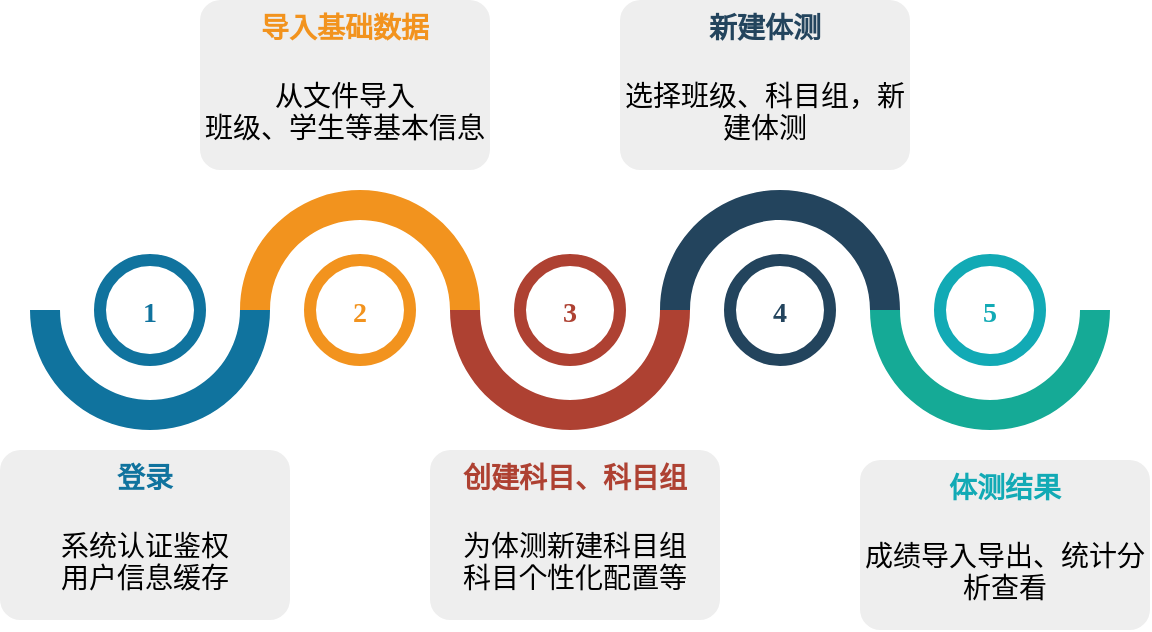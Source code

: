 <mxfile version="18.0.6" type="device"><diagram id="HtNgnvHTvsm9xWHt5Y1t" name="第 1 页"><mxGraphModel dx="520" dy="844" grid="1" gridSize="10" guides="1" tooltips="1" connect="1" arrows="1" fold="1" page="1" pageScale="1" pageWidth="827" pageHeight="1169" math="0" shadow="0"><root><mxCell id="0"/><mxCell id="1" parent="0"/><mxCell id="hzzU8huH-xrGyVD0dxtj-6" value="&lt;font style=&quot;font-size: 14px;&quot;&gt;&lt;font color=&quot;#10739e&quot; style=&quot;font-size: 14px;&quot;&gt;&lt;b style=&quot;font-size: 14px;&quot;&gt;登录&lt;br style=&quot;font-size: 14px;&quot;&gt;&lt;/b&gt;&lt;/font&gt;&lt;span style=&quot;font-size: 14px;&quot;&gt;&lt;br style=&quot;font-size: 14px;&quot;&gt;&lt;/span&gt;系统认证鉴权&lt;br style=&quot;font-size: 14px;&quot;&gt;用户信息缓存&lt;br style=&quot;font-size: 14px;&quot;&gt;&lt;/font&gt;" style="rounded=1;strokeColor=none;fillColor=#EEEEEE;align=center;arcSize=12;verticalAlign=top;whiteSpace=wrap;html=1;fontSize=14;fontFamily=宋体;" parent="1" vertex="1"><mxGeometry x="910" y="395" width="145" height="85" as="geometry"/></mxCell><mxCell id="hzzU8huH-xrGyVD0dxtj-7" value="&lt;font style=&quot;font-size: 14px;&quot;&gt;&lt;font color=&quot;#f2931e&quot; style=&quot;font-size: 14px;&quot;&gt;&lt;b style=&quot;font-size: 14px;&quot;&gt;导入基础数据&lt;br&gt;&lt;/b&gt;&lt;/font&gt;&lt;br style=&quot;font-size: 14px;&quot;&gt;&lt;span style=&quot;font-size: 14px;&quot;&gt;从文件导入&lt;br style=&quot;font-size: 14px;&quot;&gt;班级、学生等基本信息&lt;/span&gt;&lt;br style=&quot;font-size: 14px;&quot;&gt;&lt;/font&gt;" style="rounded=1;strokeColor=none;fillColor=#EEEEEE;align=center;arcSize=12;verticalAlign=top;whiteSpace=wrap;html=1;fontSize=14;fontFamily=宋体;" parent="1" vertex="1"><mxGeometry x="1010" y="170" width="145" height="85" as="geometry"/></mxCell><mxCell id="hzzU8huH-xrGyVD0dxtj-8" value="&lt;font style=&quot;font-size: 14px;&quot;&gt;&lt;font color=&quot;#ae4132&quot; style=&quot;font-size: 14px;&quot;&gt;&lt;b style=&quot;font-size: 14px;&quot;&gt;创建科目、科目组&lt;/b&gt;&lt;/font&gt;&lt;br style=&quot;font-size: 14px;&quot;&gt;&lt;br style=&quot;font-size: 14px;&quot;&gt;&lt;span style=&quot;font-size: 14px;&quot;&gt;为体测新建科目组&lt;br style=&quot;font-size: 14px;&quot;&gt;科目个性化配置等&lt;/span&gt;&lt;br style=&quot;font-size: 14px;&quot;&gt;&lt;/font&gt;" style="rounded=1;strokeColor=none;fillColor=#EEEEEE;align=center;arcSize=12;verticalAlign=top;whiteSpace=wrap;html=1;fontSize=14;fontFamily=宋体;" parent="1" vertex="1"><mxGeometry x="1125" y="395" width="145" height="85" as="geometry"/></mxCell><mxCell id="hzzU8huH-xrGyVD0dxtj-9" value="&lt;font style=&quot;font-size: 14px;&quot;&gt;&lt;font color=&quot;#23445d&quot; style=&quot;font-size: 14px;&quot;&gt;&lt;b style=&quot;font-size: 14px;&quot;&gt;新建体测&lt;br style=&quot;font-size: 14px;&quot;&gt;&lt;/b&gt;&lt;/font&gt;&lt;span style=&quot;font-size: 14px;&quot;&gt;&lt;br style=&quot;font-size: 14px;&quot;&gt;选择班级、科目组，新建体测&lt;/span&gt;&lt;br style=&quot;font-size: 14px;&quot;&gt;&lt;/font&gt;" style="rounded=1;strokeColor=none;fillColor=#EEEEEE;align=center;arcSize=12;verticalAlign=top;whiteSpace=wrap;html=1;fontSize=14;fontFamily=宋体;" parent="1" vertex="1"><mxGeometry x="1220" y="170" width="145" height="85" as="geometry"/></mxCell><mxCell id="hzzU8huH-xrGyVD0dxtj-10" value="&lt;font style=&quot;font-size: 14px;&quot;&gt;&lt;font color=&quot;#12aab5&quot; style=&quot;font-size: 14px;&quot;&gt;&lt;span style=&quot;font-size: 14px;&quot;&gt;&lt;b style=&quot;font-size: 14px;&quot;&gt;体测结果&lt;/b&gt;&lt;/span&gt;&lt;/font&gt;&lt;br style=&quot;font-size: 14px;&quot;&gt;&lt;br style=&quot;font-size: 14px;&quot;&gt;&lt;span style=&quot;font-size: 14px;&quot;&gt;成绩导入导出、统计分析查看&lt;/span&gt;&lt;br style=&quot;font-size: 14px;&quot;&gt;&lt;/font&gt;" style="rounded=1;strokeColor=none;fillColor=#EEEEEE;align=center;arcSize=12;verticalAlign=top;whiteSpace=wrap;html=1;fontSize=14;fontFamily=宋体;" parent="1" vertex="1"><mxGeometry x="1340" y="400" width="145" height="85" as="geometry"/></mxCell><mxCell id="hzzU8huH-xrGyVD0dxtj-28" value="" style="verticalLabelPosition=bottom;verticalAlign=top;html=1;shape=mxgraph.basic.partConcEllipse;startAngle=0.25;endAngle=0.75;arcWidth=0.25;fillColor=#10739E;strokeColor=none;fontSize=14;fontColor=#FFFFFF;fontFamily=宋体;" parent="1" vertex="1"><mxGeometry x="925" y="265" width="120" height="120" as="geometry"/></mxCell><mxCell id="hzzU8huH-xrGyVD0dxtj-29" value="" style="verticalLabelPosition=bottom;verticalAlign=top;html=1;shape=mxgraph.basic.partConcEllipse;startAngle=0.75;endAngle=0.25;arcWidth=0.25;fillColor=#F2931E;strokeColor=none;fontSize=14;fontColor=#FFFFFF;fontFamily=宋体;" parent="1" vertex="1"><mxGeometry x="1030" y="265" width="120" height="120" as="geometry"/></mxCell><mxCell id="hzzU8huH-xrGyVD0dxtj-30" value="" style="verticalLabelPosition=bottom;verticalAlign=top;html=1;shape=mxgraph.basic.partConcEllipse;startAngle=0.25;endAngle=0.75;arcWidth=0.25;fillColor=#AE4132;strokeColor=none;fontSize=14;fontColor=#FFFFFF;fontFamily=宋体;" parent="1" vertex="1"><mxGeometry x="1135" y="265" width="120" height="120" as="geometry"/></mxCell><mxCell id="hzzU8huH-xrGyVD0dxtj-31" value="" style="verticalLabelPosition=bottom;verticalAlign=top;html=1;shape=mxgraph.basic.partConcEllipse;startAngle=0.75;endAngle=0.25;arcWidth=0.25;fillColor=#23445D;strokeColor=none;fontSize=14;fontColor=#FFFFFF;fontFamily=宋体;" parent="1" vertex="1"><mxGeometry x="1240" y="265" width="120" height="120" as="geometry"/></mxCell><mxCell id="hzzU8huH-xrGyVD0dxtj-32" value="" style="verticalLabelPosition=bottom;verticalAlign=top;html=1;shape=mxgraph.basic.partConcEllipse;startAngle=0.25;endAngle=0.75;arcWidth=0.25;fillColor=#15AA96;strokeColor=none;fontSize=14;fontColor=#FFFFFF;fontFamily=宋体;" parent="1" vertex="1"><mxGeometry x="1345" y="265" width="120" height="120" as="geometry"/></mxCell><mxCell id="hzzU8huH-xrGyVD0dxtj-33" value="1" style="shape=ellipse;strokeWidth=6;strokeColor=#10739E;fontSize=14;html=0;fontStyle=1;fontColor=#10739E;fontFamily=宋体;" parent="1" vertex="1"><mxGeometry x="960" y="300" width="50" height="50" as="geometry"/></mxCell><mxCell id="hzzU8huH-xrGyVD0dxtj-34" value="2" style="shape=ellipse;strokeWidth=6;strokeColor=#F2931E;fontSize=14;html=0;fontStyle=1;fontColor=#F2931E;fontFamily=宋体;" parent="1" vertex="1"><mxGeometry x="1065" y="300" width="50" height="50" as="geometry"/></mxCell><mxCell id="hzzU8huH-xrGyVD0dxtj-35" value="3" style="shape=ellipse;strokeWidth=6;strokeColor=#AE4132;fontSize=14;html=0;fontStyle=1;fontColor=#AE4132;fontFamily=宋体;" parent="1" vertex="1"><mxGeometry x="1170" y="300" width="50" height="50" as="geometry"/></mxCell><mxCell id="hzzU8huH-xrGyVD0dxtj-36" value="4" style="shape=ellipse;strokeWidth=6;strokeColor=#23445D;fontSize=14;html=0;fontStyle=1;fontColor=#23445D;fontFamily=宋体;" parent="1" vertex="1"><mxGeometry x="1275" y="300" width="50" height="50" as="geometry"/></mxCell><mxCell id="hzzU8huH-xrGyVD0dxtj-37" value="5" style="shape=ellipse;strokeWidth=6;strokeColor=#12AAB5;fontSize=14;html=0;fontStyle=1;fontColor=#12AAB5;fontFamily=宋体;" parent="1" vertex="1"><mxGeometry x="1380" y="300" width="50" height="50" as="geometry"/></mxCell></root></mxGraphModel></diagram></mxfile>